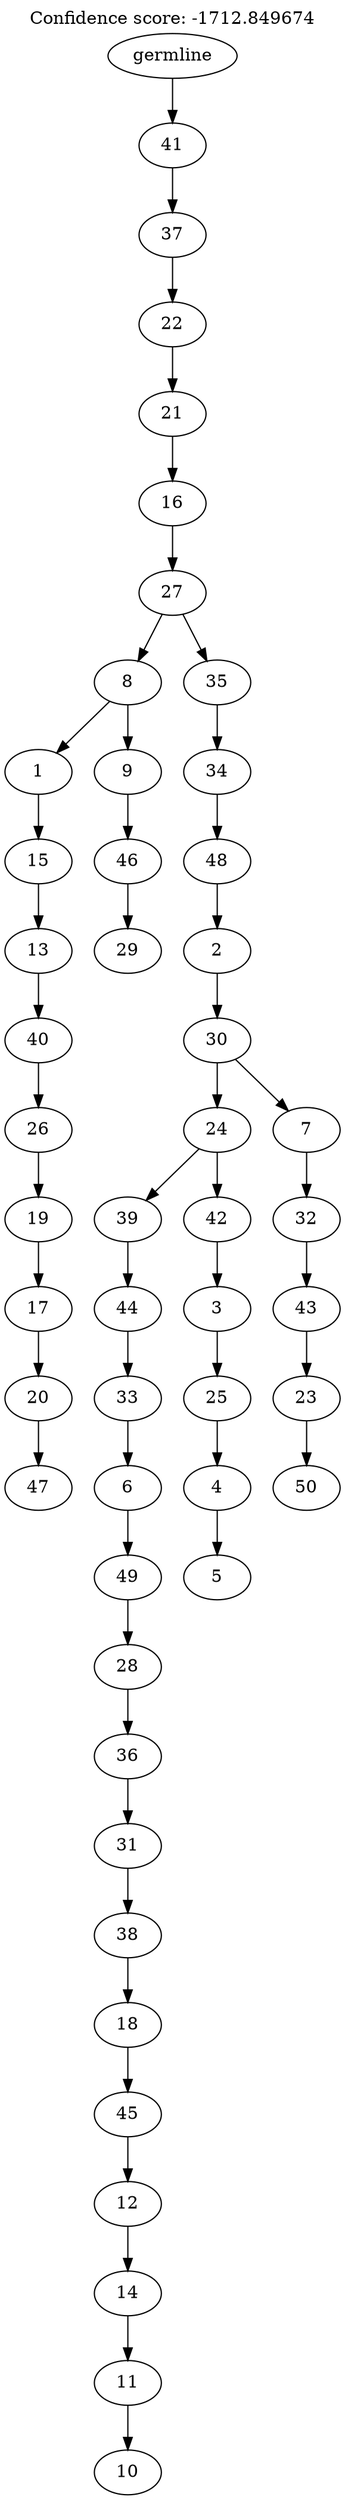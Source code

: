 digraph g {
	"49" -> "50";
	"50" [label="47"];
	"48" -> "49";
	"49" [label="20"];
	"47" -> "48";
	"48" [label="17"];
	"46" -> "47";
	"47" [label="19"];
	"45" -> "46";
	"46" [label="26"];
	"44" -> "45";
	"45" [label="40"];
	"43" -> "44";
	"44" [label="13"];
	"42" -> "43";
	"43" [label="15"];
	"40" -> "41";
	"41" [label="29"];
	"39" -> "40";
	"40" [label="46"];
	"38" -> "39";
	"39" [label="9"];
	"38" -> "42";
	"42" [label="1"];
	"36" -> "37";
	"37" [label="10"];
	"35" -> "36";
	"36" [label="11"];
	"34" -> "35";
	"35" [label="14"];
	"33" -> "34";
	"34" [label="12"];
	"32" -> "33";
	"33" [label="45"];
	"31" -> "32";
	"32" [label="18"];
	"30" -> "31";
	"31" [label="38"];
	"29" -> "30";
	"30" [label="31"];
	"28" -> "29";
	"29" [label="36"];
	"27" -> "28";
	"28" [label="28"];
	"26" -> "27";
	"27" [label="49"];
	"25" -> "26";
	"26" [label="6"];
	"24" -> "25";
	"25" [label="33"];
	"23" -> "24";
	"24" [label="44"];
	"21" -> "22";
	"22" [label="5"];
	"20" -> "21";
	"21" [label="4"];
	"19" -> "20";
	"20" [label="25"];
	"18" -> "19";
	"19" [label="3"];
	"17" -> "18";
	"18" [label="42"];
	"17" -> "23";
	"23" [label="39"];
	"15" -> "16";
	"16" [label="50"];
	"14" -> "15";
	"15" [label="23"];
	"13" -> "14";
	"14" [label="43"];
	"12" -> "13";
	"13" [label="32"];
	"11" -> "12";
	"12" [label="7"];
	"11" -> "17";
	"17" [label="24"];
	"10" -> "11";
	"11" [label="30"];
	"9" -> "10";
	"10" [label="2"];
	"8" -> "9";
	"9" [label="48"];
	"7" -> "8";
	"8" [label="34"];
	"6" -> "7";
	"7" [label="35"];
	"6" -> "38";
	"38" [label="8"];
	"5" -> "6";
	"6" [label="27"];
	"4" -> "5";
	"5" [label="16"];
	"3" -> "4";
	"4" [label="21"];
	"2" -> "3";
	"3" [label="22"];
	"1" -> "2";
	"2" [label="37"];
	"0" -> "1";
	"1" [label="41"];
	"0" [label="germline"];
	labelloc="t";
	label="Confidence score: -1712.849674";
}
